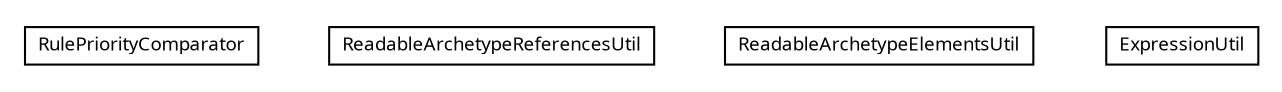 #!/usr/local/bin/dot
#
# Class diagram 
# Generated by UMLGraph version R5_6 (http://www.umlgraph.org/)
#

digraph G {
	edge [fontname="Trebuchet MS",fontsize=10,labelfontname="Trebuchet MS",labelfontsize=10];
	node [fontname="Trebuchet MS",fontsize=10,shape=plaintext];
	nodesep=0.25;
	ranksep=0.5;
	// se.cambio.cds.gdl.model.readable.util.RulePriorityComparator
	c42646 [label=<<table title="se.cambio.cds.gdl.model.readable.util.RulePriorityComparator" border="0" cellborder="1" cellspacing="0" cellpadding="2" port="p" href="./RulePriorityComparator.html">
		<tr><td><table border="0" cellspacing="0" cellpadding="1">
<tr><td align="center" balign="center"><font face="Trebuchet MS"> RulePriorityComparator </font></td></tr>
		</table></td></tr>
		</table>>, URL="./RulePriorityComparator.html", fontname="Trebuchet MS", fontcolor="black", fontsize=9.0];
	// se.cambio.cds.gdl.model.readable.util.ReadableArchetypeReferencesUtil
	c42647 [label=<<table title="se.cambio.cds.gdl.model.readable.util.ReadableArchetypeReferencesUtil" border="0" cellborder="1" cellspacing="0" cellpadding="2" port="p" href="./ReadableArchetypeReferencesUtil.html">
		<tr><td><table border="0" cellspacing="0" cellpadding="1">
<tr><td align="center" balign="center"><font face="Trebuchet MS"> ReadableArchetypeReferencesUtil </font></td></tr>
		</table></td></tr>
		</table>>, URL="./ReadableArchetypeReferencesUtil.html", fontname="Trebuchet MS", fontcolor="black", fontsize=9.0];
	// se.cambio.cds.gdl.model.readable.util.ReadableArchetypeElementsUtil
	c42648 [label=<<table title="se.cambio.cds.gdl.model.readable.util.ReadableArchetypeElementsUtil" border="0" cellborder="1" cellspacing="0" cellpadding="2" port="p" href="./ReadableArchetypeElementsUtil.html">
		<tr><td><table border="0" cellspacing="0" cellpadding="1">
<tr><td align="center" balign="center"><font face="Trebuchet MS"> ReadableArchetypeElementsUtil </font></td></tr>
		</table></td></tr>
		</table>>, URL="./ReadableArchetypeElementsUtil.html", fontname="Trebuchet MS", fontcolor="black", fontsize=9.0];
	// se.cambio.cds.gdl.model.readable.util.ExpressionUtil
	c42649 [label=<<table title="se.cambio.cds.gdl.model.readable.util.ExpressionUtil" border="0" cellborder="1" cellspacing="0" cellpadding="2" port="p" href="./ExpressionUtil.html">
		<tr><td><table border="0" cellspacing="0" cellpadding="1">
<tr><td align="center" balign="center"><font face="Trebuchet MS"> ExpressionUtil </font></td></tr>
		</table></td></tr>
		</table>>, URL="./ExpressionUtil.html", fontname="Trebuchet MS", fontcolor="black", fontsize=9.0];
}

